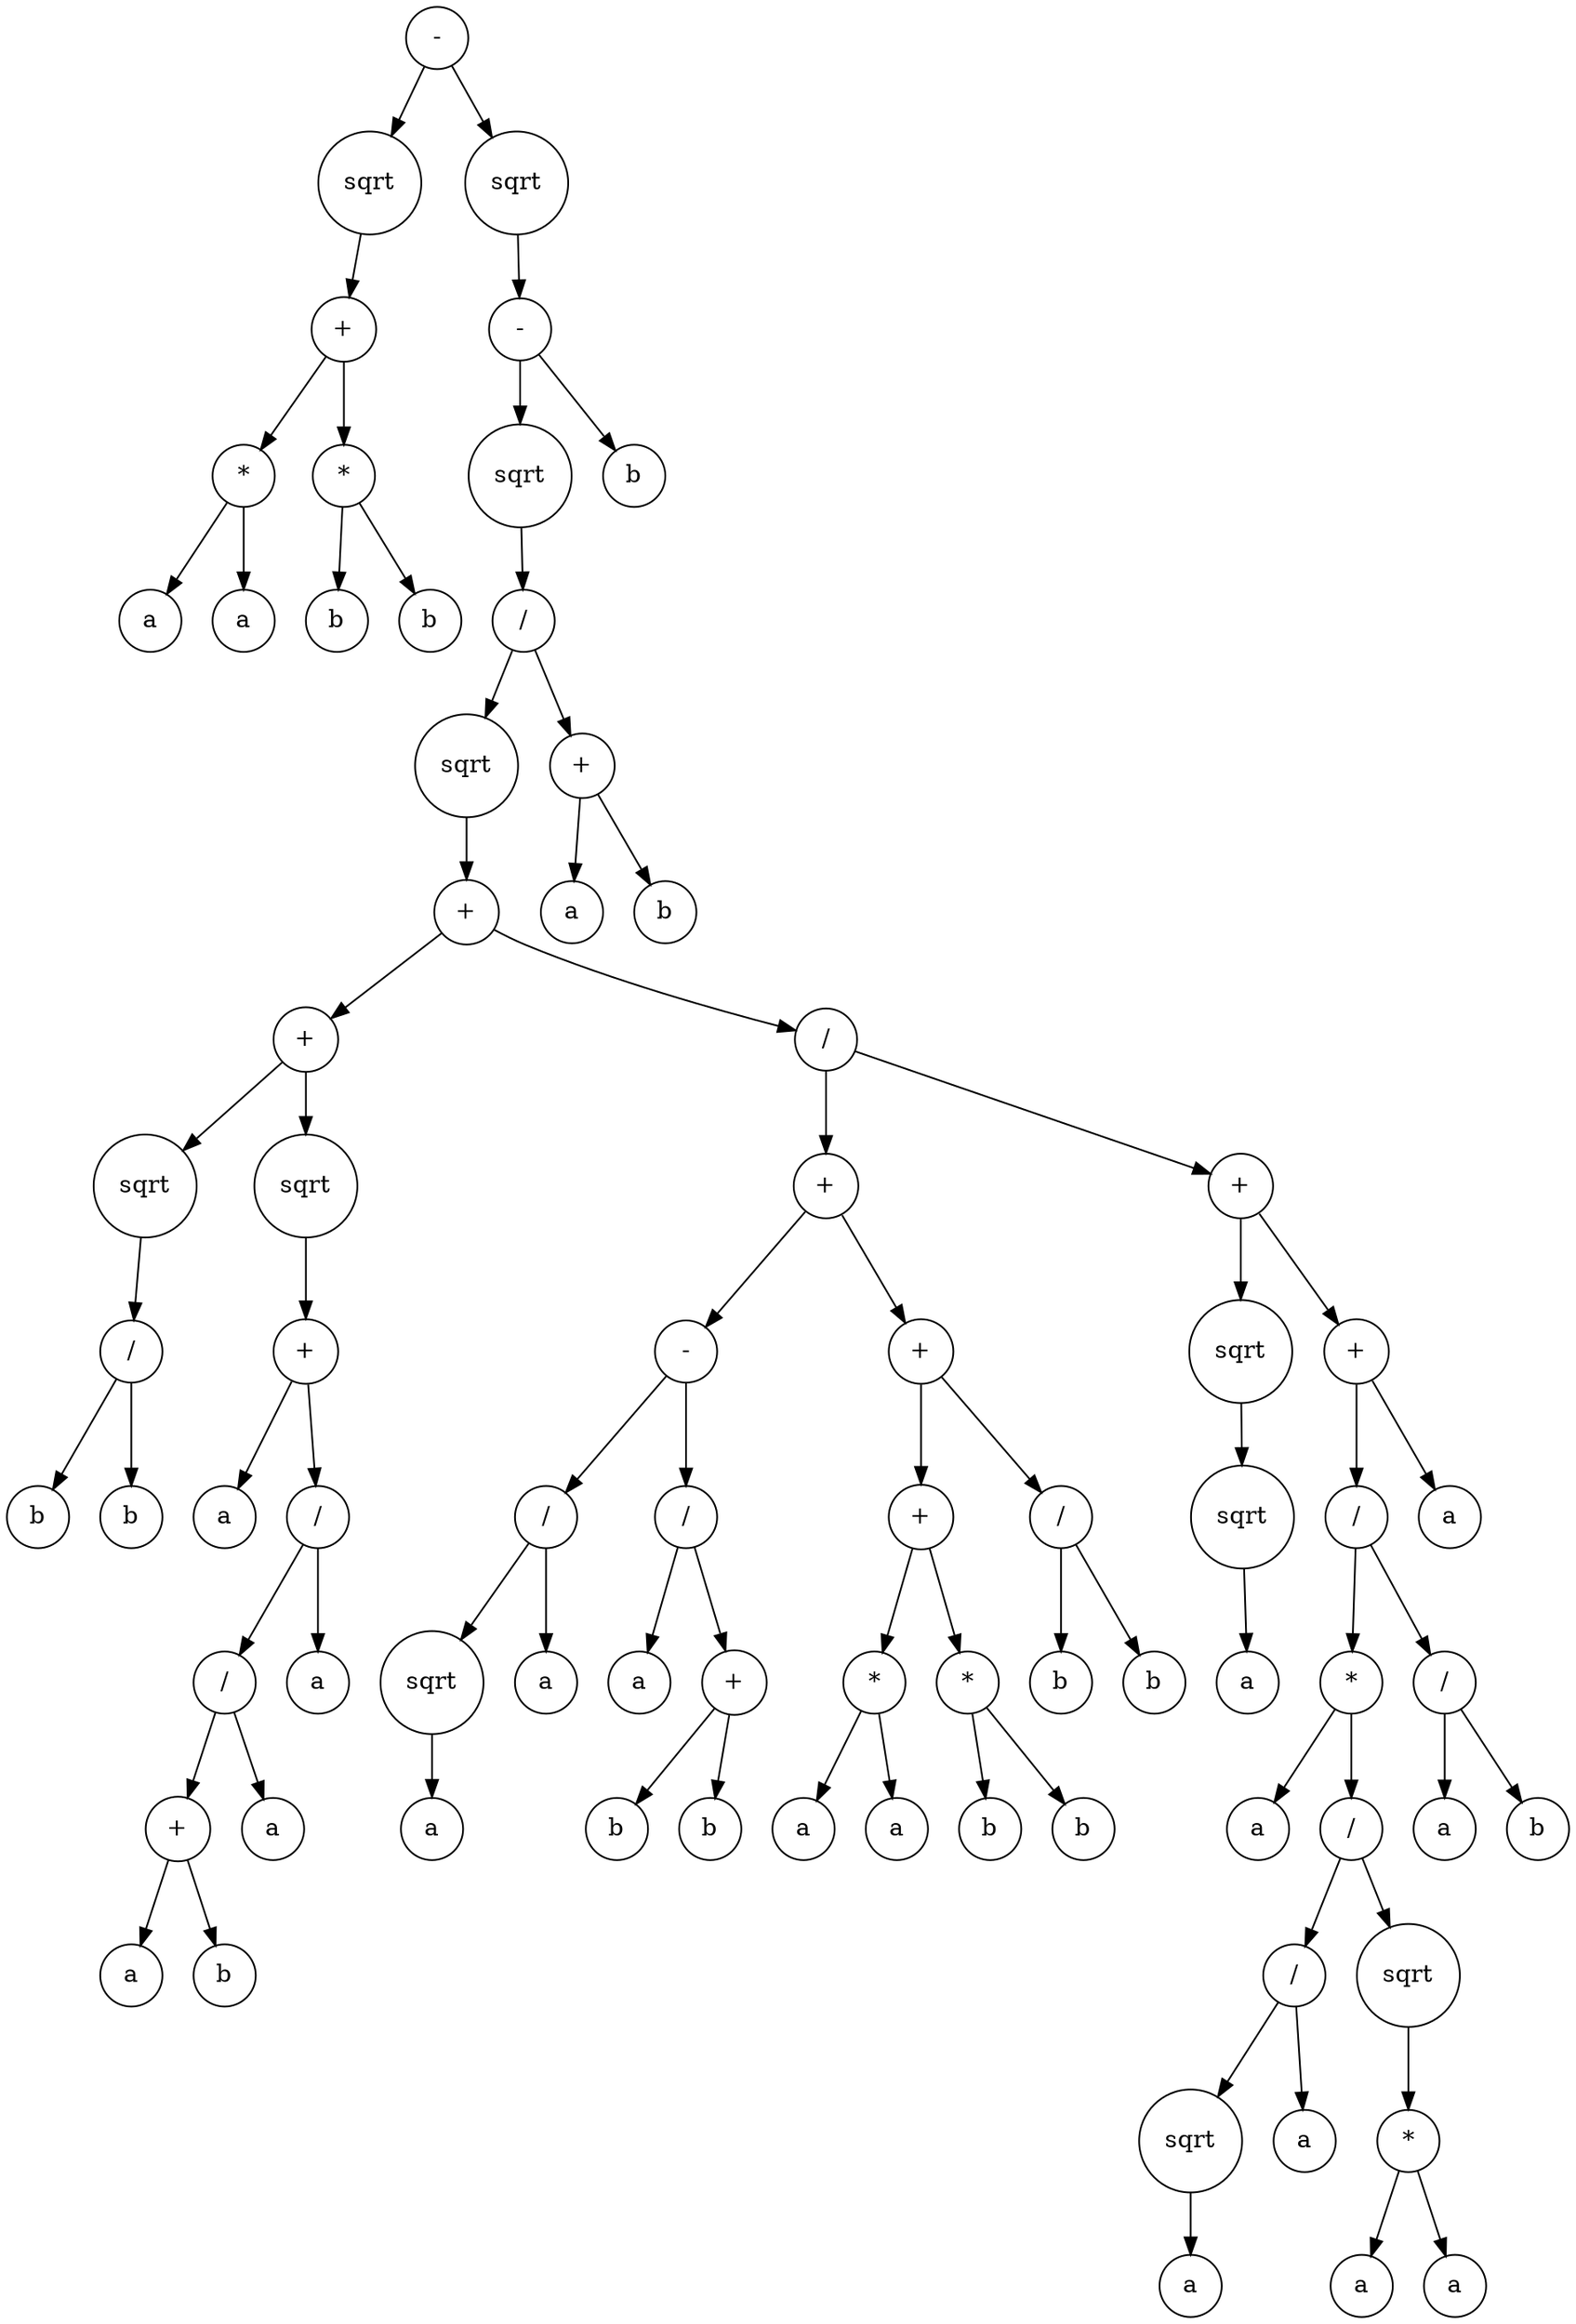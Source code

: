 digraph g {
graph [ordering=out];
node [shape=circle];
n[label = "-"];
n0[label = "sqrt"];
n00[label = "+"];
n000[label = "*"];
n0000[label = "a"];
n000 -> n0000;
n0001[label = "a"];
n000 -> n0001;
n00 -> n000;
n001[label = "*"];
n0010[label = "b"];
n001 -> n0010;
n0011[label = "b"];
n001 -> n0011;
n00 -> n001;
n0 -> n00;
n -> n0;
n1[label = "sqrt"];
n10[label = "-"];
n100[label = "sqrt"];
n1000[label = "/"];
n10000[label = "sqrt"];
n100000[label = "+"];
n1000000[label = "+"];
n10000000[label = "sqrt"];
n100000000[label = "/"];
n1000000000[label = "b"];
n100000000 -> n1000000000;
n1000000001[label = "b"];
n100000000 -> n1000000001;
n10000000 -> n100000000;
n1000000 -> n10000000;
n10000001[label = "sqrt"];
n100000010[label = "+"];
n1000000100[label = "a"];
n100000010 -> n1000000100;
n1000000101[label = "/"];
n10000001010[label = "/"];
n100000010100[label = "+"];
n1000000101000[label = "a"];
n100000010100 -> n1000000101000;
n1000000101001[label = "b"];
n100000010100 -> n1000000101001;
n10000001010 -> n100000010100;
n100000010101[label = "a"];
n10000001010 -> n100000010101;
n1000000101 -> n10000001010;
n10000001011[label = "a"];
n1000000101 -> n10000001011;
n100000010 -> n1000000101;
n10000001 -> n100000010;
n1000000 -> n10000001;
n100000 -> n1000000;
n1000001[label = "/"];
n10000010[label = "+"];
n100000100[label = "-"];
n1000001000[label = "/"];
n10000010000[label = "sqrt"];
n100000100000[label = "a"];
n10000010000 -> n100000100000;
n1000001000 -> n10000010000;
n10000010001[label = "a"];
n1000001000 -> n10000010001;
n100000100 -> n1000001000;
n1000001001[label = "/"];
n10000010010[label = "a"];
n1000001001 -> n10000010010;
n10000010011[label = "+"];
n100000100110[label = "b"];
n10000010011 -> n100000100110;
n100000100111[label = "b"];
n10000010011 -> n100000100111;
n1000001001 -> n10000010011;
n100000100 -> n1000001001;
n10000010 -> n100000100;
n100000101[label = "+"];
n1000001010[label = "+"];
n10000010100[label = "*"];
n100000101000[label = "a"];
n10000010100 -> n100000101000;
n100000101001[label = "a"];
n10000010100 -> n100000101001;
n1000001010 -> n10000010100;
n10000010101[label = "*"];
n100000101010[label = "b"];
n10000010101 -> n100000101010;
n100000101011[label = "b"];
n10000010101 -> n100000101011;
n1000001010 -> n10000010101;
n100000101 -> n1000001010;
n1000001011[label = "/"];
n10000010110[label = "b"];
n1000001011 -> n10000010110;
n10000010111[label = "b"];
n1000001011 -> n10000010111;
n100000101 -> n1000001011;
n10000010 -> n100000101;
n1000001 -> n10000010;
n10000011[label = "+"];
n100000110[label = "sqrt"];
n1000001100[label = "sqrt"];
n10000011000[label = "a"];
n1000001100 -> n10000011000;
n100000110 -> n1000001100;
n10000011 -> n100000110;
n100000111[label = "+"];
n1000001110[label = "/"];
n10000011100[label = "*"];
n100000111000[label = "a"];
n10000011100 -> n100000111000;
n100000111001[label = "/"];
n1000001110010[label = "/"];
n10000011100100[label = "sqrt"];
n100000111001000[label = "a"];
n10000011100100 -> n100000111001000;
n1000001110010 -> n10000011100100;
n10000011100101[label = "a"];
n1000001110010 -> n10000011100101;
n100000111001 -> n1000001110010;
n1000001110011[label = "sqrt"];
n10000011100110[label = "*"];
n100000111001100[label = "a"];
n10000011100110 -> n100000111001100;
n100000111001101[label = "a"];
n10000011100110 -> n100000111001101;
n1000001110011 -> n10000011100110;
n100000111001 -> n1000001110011;
n10000011100 -> n100000111001;
n1000001110 -> n10000011100;
n10000011101[label = "/"];
n100000111010[label = "a"];
n10000011101 -> n100000111010;
n100000111011[label = "b"];
n10000011101 -> n100000111011;
n1000001110 -> n10000011101;
n100000111 -> n1000001110;
n1000001111[label = "a"];
n100000111 -> n1000001111;
n10000011 -> n100000111;
n1000001 -> n10000011;
n100000 -> n1000001;
n10000 -> n100000;
n1000 -> n10000;
n10001[label = "+"];
n100010[label = "a"];
n10001 -> n100010;
n100011[label = "b"];
n10001 -> n100011;
n1000 -> n10001;
n100 -> n1000;
n10 -> n100;
n101[label = "b"];
n10 -> n101;
n1 -> n10;
n -> n1;
}
